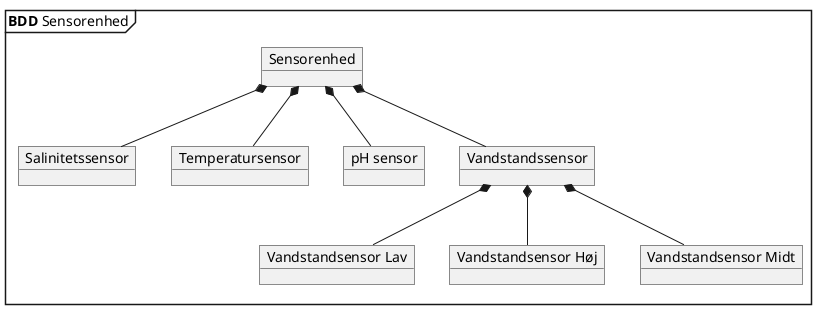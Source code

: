 @startuml Sensorenhed
mainframe **BDD** Sensorenhed
object "Sensorenhed" as SensorMain
object "Salinitetssensor" as Salinitet
object "Temperatursensor" as Temperatur
object "pH sensor" as pH
object "Vandstandsensor Lav" as VandstandLo
object "Vandstandsensor Høj" as VandstandHi
object "Vandstandsensor Midt" as VandstandMi
object "Vandstandssensor" as Vandstand

' Defining the fields of the objects
' Starting with the main block

SensorMain *-- Salinitet
SensorMain *-- Temperatur
SensorMain *-- pH
SensorMain *-- Vandstand

Vandstand *-- VandstandLo
Vandstand *-- VandstandMi
Vandstand *-- VandstandHi


@enduml